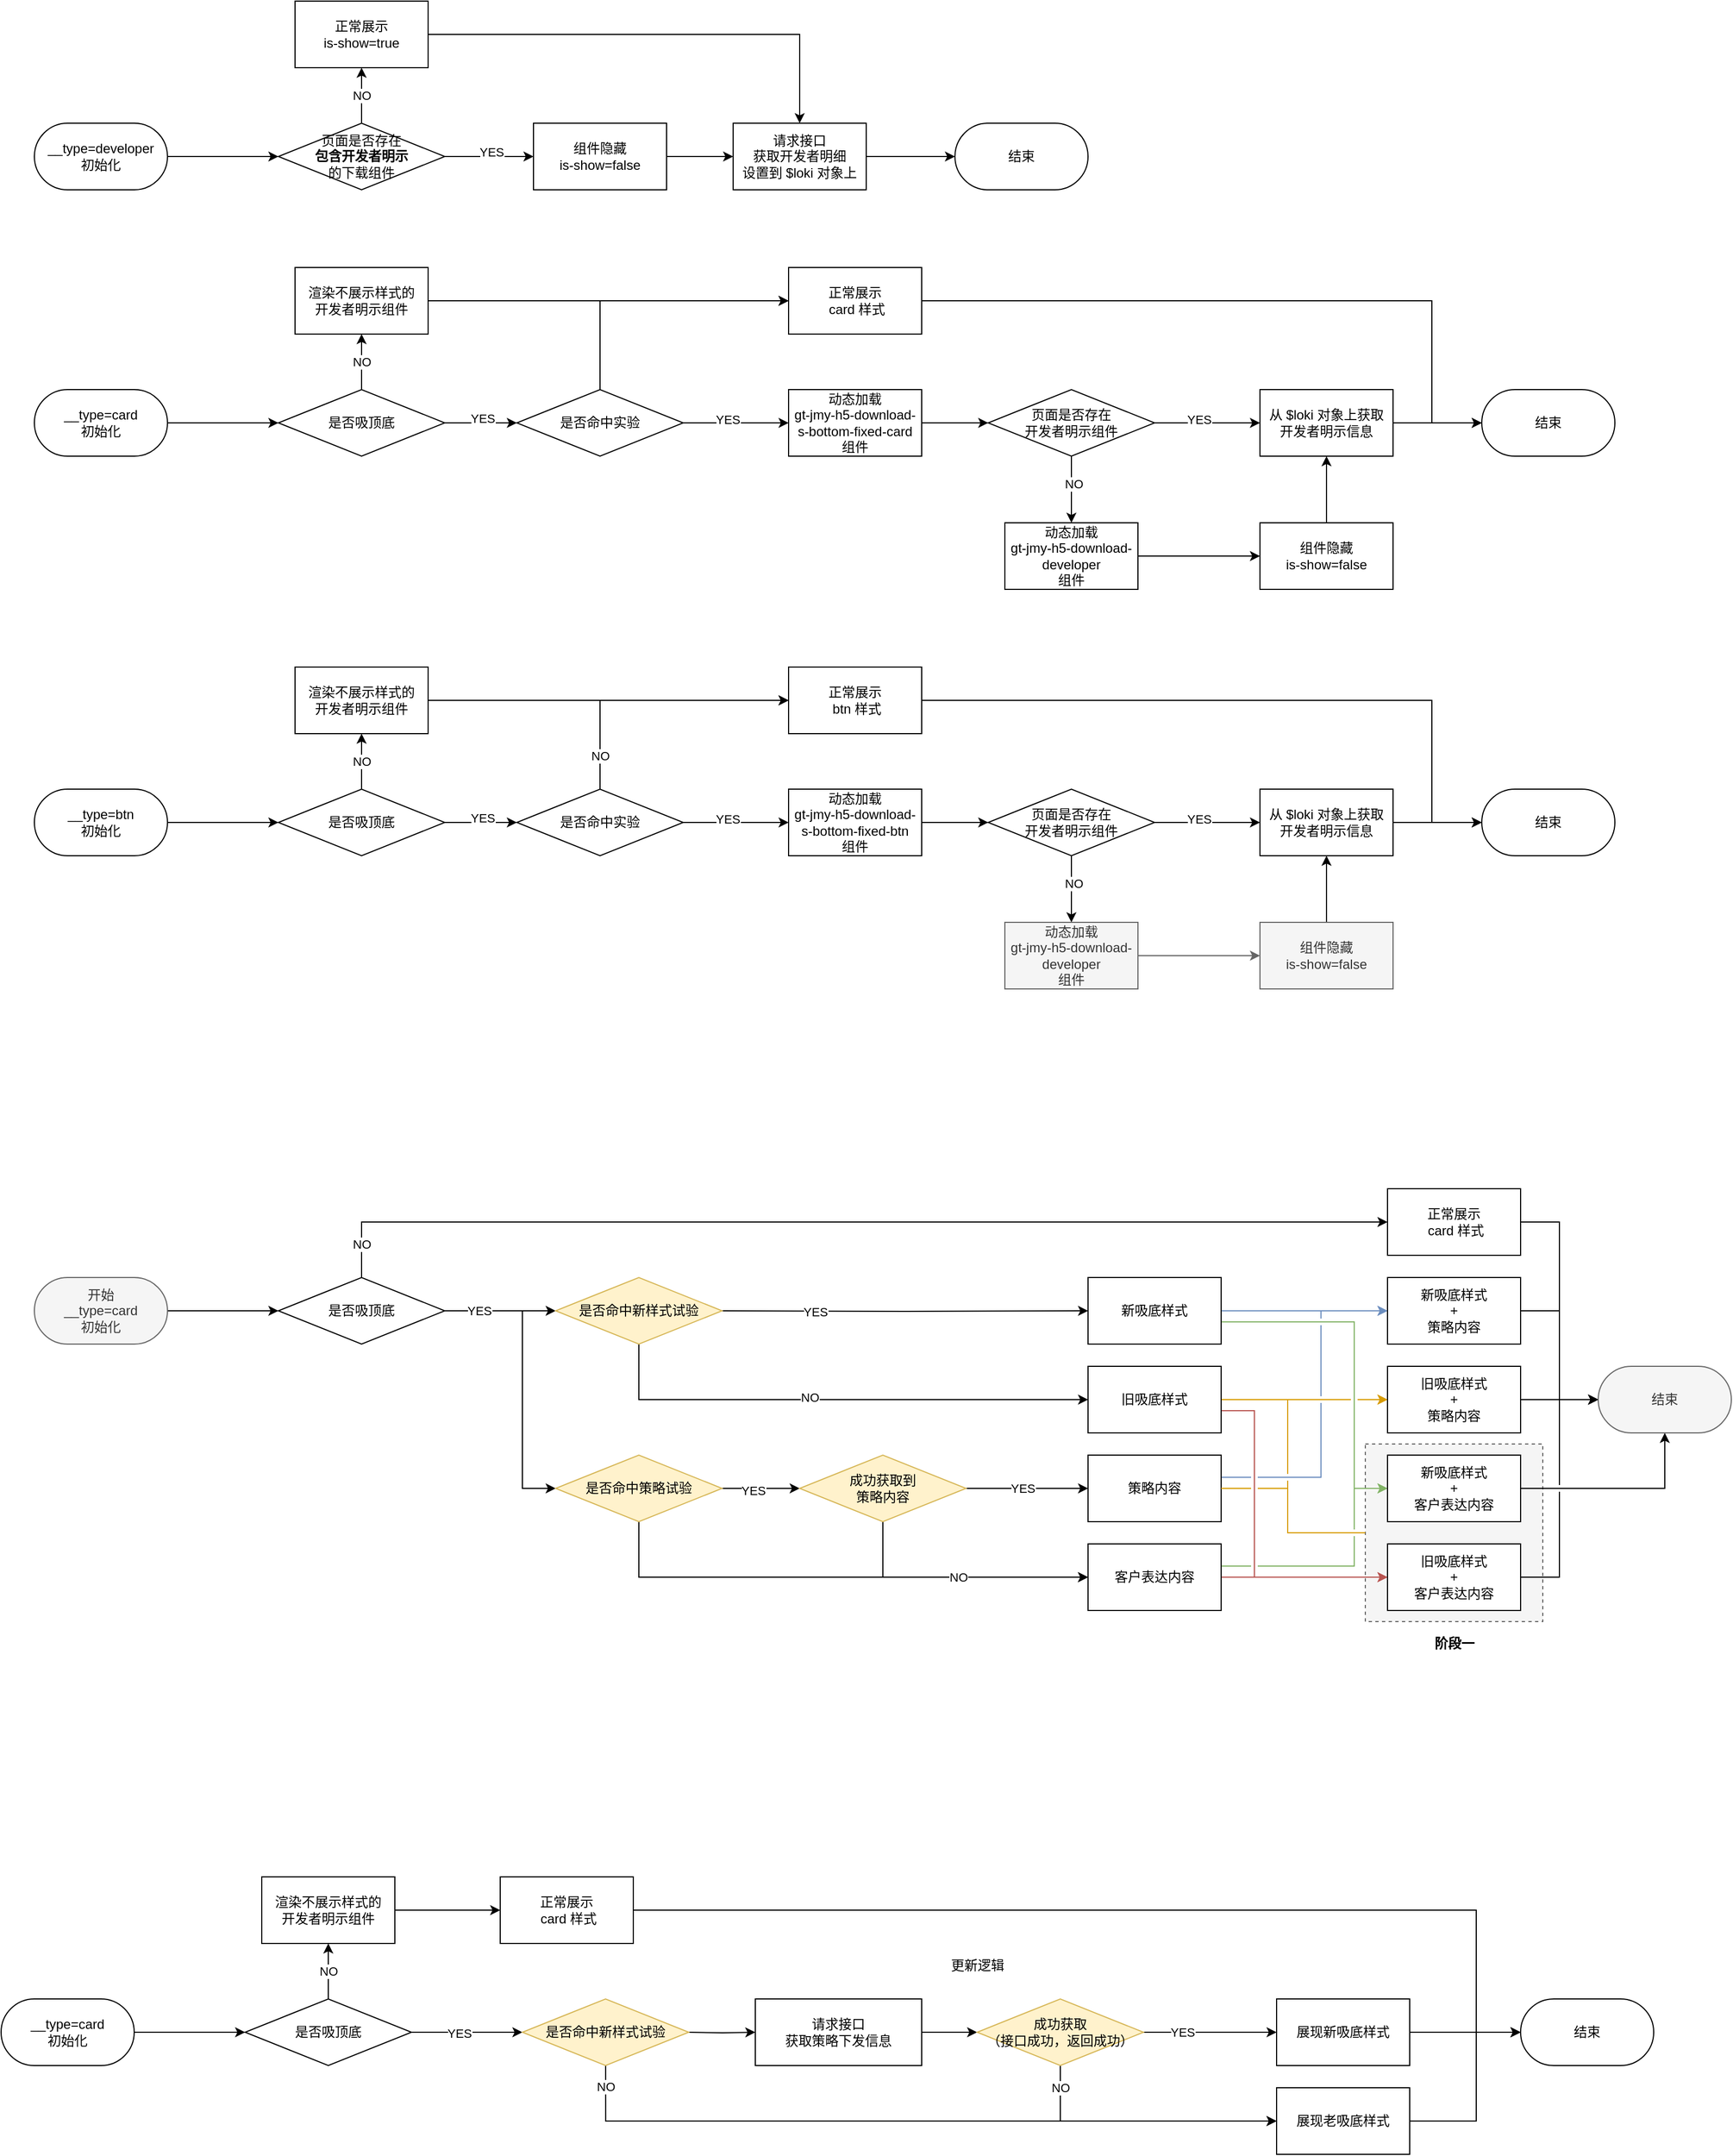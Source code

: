 <mxfile version="15.8.2" type="github">
  <diagram id="0uxpw8byp_DEsFdJM_-7" name="第 1 页">
    <mxGraphModel dx="4490" dy="3115" grid="1" gridSize="10" guides="1" tooltips="1" connect="1" arrows="1" fold="1" page="1" pageScale="1" pageWidth="2339" pageHeight="3300" math="0" shadow="0">
      <root>
        <mxCell id="0" />
        <mxCell id="1" parent="0" />
        <mxCell id="_7BlRT7p0UOfWrWNUZ_J-142" value="" style="rounded=0;whiteSpace=wrap;html=1;dashed=1;fontColor=#333333;strokeColor=#666666;fillColor=#f5f5f5;" vertex="1" parent="1">
          <mxGeometry x="1400" y="1500" width="160" height="160" as="geometry" />
        </mxCell>
        <mxCell id="JkWxlJZMfmTffYu8_tzW-5" value="" style="edgeStyle=orthogonalEdgeStyle;rounded=0;orthogonalLoop=1;jettySize=auto;html=1;" parent="1" source="JkWxlJZMfmTffYu8_tzW-1" target="JkWxlJZMfmTffYu8_tzW-4" edge="1">
          <mxGeometry relative="1" as="geometry" />
        </mxCell>
        <mxCell id="JkWxlJZMfmTffYu8_tzW-1" value="__type=card&lt;br&gt;初始化" style="rounded=1;whiteSpace=wrap;html=1;arcSize=50;" parent="1" vertex="1">
          <mxGeometry x="200" y="550" width="120" height="60" as="geometry" />
        </mxCell>
        <mxCell id="JkWxlJZMfmTffYu8_tzW-7" value="" style="edgeStyle=orthogonalEdgeStyle;rounded=0;orthogonalLoop=1;jettySize=auto;html=1;entryX=0;entryY=0.5;entryDx=0;entryDy=0;" parent="1" source="JkWxlJZMfmTffYu8_tzW-4" target="JkWxlJZMfmTffYu8_tzW-29" edge="1">
          <mxGeometry relative="1" as="geometry">
            <mxPoint x="750" y="580" as="targetPoint" />
          </mxGeometry>
        </mxCell>
        <mxCell id="JkWxlJZMfmTffYu8_tzW-8" value="YES" style="edgeLabel;html=1;align=center;verticalAlign=middle;resizable=0;points=[];" parent="JkWxlJZMfmTffYu8_tzW-7" vertex="1" connectable="0">
          <mxGeometry x="0.032" y="4" relative="1" as="geometry">
            <mxPoint as="offset" />
          </mxGeometry>
        </mxCell>
        <mxCell id="JkWxlJZMfmTffYu8_tzW-10" value="NO&lt;br&gt;" style="edgeStyle=orthogonalEdgeStyle;rounded=0;orthogonalLoop=1;jettySize=auto;html=1;" parent="1" source="JkWxlJZMfmTffYu8_tzW-4" target="JkWxlJZMfmTffYu8_tzW-9" edge="1">
          <mxGeometry relative="1" as="geometry">
            <Array as="points">
              <mxPoint x="495" y="490" />
            </Array>
          </mxGeometry>
        </mxCell>
        <mxCell id="JkWxlJZMfmTffYu8_tzW-4" value="是否吸顶底&lt;span&gt;&lt;br&gt;&lt;/span&gt;" style="rhombus;whiteSpace=wrap;html=1;rounded=1;arcSize=0;" parent="1" vertex="1">
          <mxGeometry x="420" y="550" width="150" height="60" as="geometry" />
        </mxCell>
        <mxCell id="JkWxlJZMfmTffYu8_tzW-34" style="edgeStyle=orthogonalEdgeStyle;rounded=0;orthogonalLoop=1;jettySize=auto;html=1;entryX=0;entryY=0.5;entryDx=0;entryDy=0;" parent="1" source="JkWxlJZMfmTffYu8_tzW-9" target="JkWxlJZMfmTffYu8_tzW-33" edge="1">
          <mxGeometry relative="1" as="geometry" />
        </mxCell>
        <mxCell id="JkWxlJZMfmTffYu8_tzW-9" value="渲染不展示样式的&lt;br&gt;开发者明示组件" style="whiteSpace=wrap;html=1;rounded=1;arcSize=0;" parent="1" vertex="1">
          <mxGeometry x="435" y="440" width="120" height="60" as="geometry" />
        </mxCell>
        <mxCell id="JkWxlJZMfmTffYu8_tzW-12" value="" style="edgeStyle=orthogonalEdgeStyle;rounded=0;orthogonalLoop=1;jettySize=auto;html=1;" parent="1" source="JkWxlJZMfmTffYu8_tzW-13" target="JkWxlJZMfmTffYu8_tzW-17" edge="1">
          <mxGeometry relative="1" as="geometry" />
        </mxCell>
        <mxCell id="JkWxlJZMfmTffYu8_tzW-13" value="__type=developer&lt;br&gt;初始化" style="rounded=1;whiteSpace=wrap;html=1;arcSize=50;" parent="1" vertex="1">
          <mxGeometry x="200" y="310" width="120" height="60" as="geometry" />
        </mxCell>
        <mxCell id="JkWxlJZMfmTffYu8_tzW-14" value="" style="edgeStyle=orthogonalEdgeStyle;rounded=0;orthogonalLoop=1;jettySize=auto;html=1;" parent="1" source="JkWxlJZMfmTffYu8_tzW-17" target="JkWxlJZMfmTffYu8_tzW-18" edge="1">
          <mxGeometry relative="1" as="geometry" />
        </mxCell>
        <mxCell id="JkWxlJZMfmTffYu8_tzW-15" value="YES" style="edgeLabel;html=1;align=center;verticalAlign=middle;resizable=0;points=[];" parent="JkWxlJZMfmTffYu8_tzW-14" vertex="1" connectable="0">
          <mxGeometry x="0.032" y="4" relative="1" as="geometry">
            <mxPoint as="offset" />
          </mxGeometry>
        </mxCell>
        <mxCell id="JkWxlJZMfmTffYu8_tzW-16" value="NO" style="edgeStyle=orthogonalEdgeStyle;rounded=0;orthogonalLoop=1;jettySize=auto;html=1;" parent="1" source="JkWxlJZMfmTffYu8_tzW-17" target="JkWxlJZMfmTffYu8_tzW-20" edge="1">
          <mxGeometry relative="1" as="geometry">
            <Array as="points">
              <mxPoint x="495" y="250" />
            </Array>
          </mxGeometry>
        </mxCell>
        <mxCell id="JkWxlJZMfmTffYu8_tzW-17" value="&lt;span&gt;页面是否存在&lt;br&gt;&lt;b&gt;包含开发者明示&lt;/b&gt;&lt;br&gt;的下载组件&lt;br&gt;&lt;/span&gt;" style="rhombus;whiteSpace=wrap;html=1;rounded=1;arcSize=0;" parent="1" vertex="1">
          <mxGeometry x="420" y="310" width="150" height="60" as="geometry" />
        </mxCell>
        <mxCell id="JkWxlJZMfmTffYu8_tzW-24" value="" style="edgeStyle=orthogonalEdgeStyle;rounded=0;orthogonalLoop=1;jettySize=auto;html=1;" parent="1" source="JkWxlJZMfmTffYu8_tzW-18" target="JkWxlJZMfmTffYu8_tzW-21" edge="1">
          <mxGeometry relative="1" as="geometry" />
        </mxCell>
        <mxCell id="JkWxlJZMfmTffYu8_tzW-18" value="组件隐藏&lt;br&gt;is-show=false" style="whiteSpace=wrap;html=1;rounded=1;arcSize=0;" parent="1" vertex="1">
          <mxGeometry x="650" y="310" width="120" height="60" as="geometry" />
        </mxCell>
        <mxCell id="JkWxlJZMfmTffYu8_tzW-22" value="" style="edgeStyle=orthogonalEdgeStyle;rounded=0;orthogonalLoop=1;jettySize=auto;html=1;" parent="1" source="JkWxlJZMfmTffYu8_tzW-20" target="JkWxlJZMfmTffYu8_tzW-21" edge="1">
          <mxGeometry relative="1" as="geometry" />
        </mxCell>
        <mxCell id="JkWxlJZMfmTffYu8_tzW-20" value="正常展示&lt;br&gt;is-show=true" style="whiteSpace=wrap;html=1;rounded=1;arcSize=0;" parent="1" vertex="1">
          <mxGeometry x="435" y="200" width="120" height="60" as="geometry" />
        </mxCell>
        <mxCell id="JkWxlJZMfmTffYu8_tzW-28" value="" style="edgeStyle=orthogonalEdgeStyle;rounded=0;orthogonalLoop=1;jettySize=auto;html=1;" parent="1" source="JkWxlJZMfmTffYu8_tzW-21" target="JkWxlJZMfmTffYu8_tzW-27" edge="1">
          <mxGeometry relative="1" as="geometry" />
        </mxCell>
        <mxCell id="JkWxlJZMfmTffYu8_tzW-21" value="请求接口&lt;br&gt;获取开发者明细&lt;br&gt;设置到 $loki 对象上" style="whiteSpace=wrap;html=1;rounded=1;arcSize=0;" parent="1" vertex="1">
          <mxGeometry x="830" y="310" width="120" height="60" as="geometry" />
        </mxCell>
        <mxCell id="JkWxlJZMfmTffYu8_tzW-27" value="结束" style="whiteSpace=wrap;html=1;rounded=1;arcSize=50;" parent="1" vertex="1">
          <mxGeometry x="1030" y="310" width="120" height="60" as="geometry" />
        </mxCell>
        <mxCell id="JkWxlJZMfmTffYu8_tzW-31" value="" style="edgeStyle=orthogonalEdgeStyle;rounded=0;orthogonalLoop=1;jettySize=auto;html=1;" parent="1" source="JkWxlJZMfmTffYu8_tzW-29" target="JkWxlJZMfmTffYu8_tzW-30" edge="1">
          <mxGeometry relative="1" as="geometry" />
        </mxCell>
        <mxCell id="JkWxlJZMfmTffYu8_tzW-32" value="YES" style="edgeLabel;html=1;align=center;verticalAlign=middle;resizable=0;points=[];" parent="JkWxlJZMfmTffYu8_tzW-31" vertex="1" connectable="0">
          <mxGeometry x="-0.168" y="3" relative="1" as="geometry">
            <mxPoint as="offset" />
          </mxGeometry>
        </mxCell>
        <mxCell id="JkWxlJZMfmTffYu8_tzW-35" style="edgeStyle=orthogonalEdgeStyle;rounded=0;orthogonalLoop=1;jettySize=auto;html=1;entryX=0;entryY=0.5;entryDx=0;entryDy=0;" parent="1" source="JkWxlJZMfmTffYu8_tzW-29" target="JkWxlJZMfmTffYu8_tzW-33" edge="1">
          <mxGeometry relative="1" as="geometry">
            <Array as="points">
              <mxPoint x="710" y="470" />
            </Array>
          </mxGeometry>
        </mxCell>
        <mxCell id="JkWxlJZMfmTffYu8_tzW-29" value="&lt;span&gt;是否命中实验&lt;br&gt;&lt;/span&gt;" style="rhombus;whiteSpace=wrap;html=1;rounded=1;arcSize=0;" parent="1" vertex="1">
          <mxGeometry x="635" y="550" width="150" height="60" as="geometry" />
        </mxCell>
        <mxCell id="JkWxlJZMfmTffYu8_tzW-37" value="" style="edgeStyle=orthogonalEdgeStyle;rounded=0;orthogonalLoop=1;jettySize=auto;html=1;" parent="1" source="JkWxlJZMfmTffYu8_tzW-30" target="JkWxlJZMfmTffYu8_tzW-36" edge="1">
          <mxGeometry relative="1" as="geometry" />
        </mxCell>
        <mxCell id="JkWxlJZMfmTffYu8_tzW-30" value="动态加载&lt;br&gt;gt-jmy-h5-download-s-bottom-fixed-card&lt;br&gt;组件" style="whiteSpace=wrap;html=1;rounded=1;arcSize=0;" parent="1" vertex="1">
          <mxGeometry x="880" y="550" width="120" height="60" as="geometry" />
        </mxCell>
        <mxCell id="JkWxlJZMfmTffYu8_tzW-41" style="edgeStyle=orthogonalEdgeStyle;rounded=0;orthogonalLoop=1;jettySize=auto;html=1;entryX=0;entryY=0.5;entryDx=0;entryDy=0;" parent="1" source="JkWxlJZMfmTffYu8_tzW-33" target="JkWxlJZMfmTffYu8_tzW-49" edge="1">
          <mxGeometry relative="1" as="geometry">
            <mxPoint x="1500" y="580" as="targetPoint" />
            <Array as="points">
              <mxPoint x="1460" y="470" />
              <mxPoint x="1460" y="580" />
            </Array>
          </mxGeometry>
        </mxCell>
        <mxCell id="JkWxlJZMfmTffYu8_tzW-33" value="正常展示&lt;br&gt;&amp;nbsp;card 样式" style="whiteSpace=wrap;html=1;rounded=1;arcSize=0;" parent="1" vertex="1">
          <mxGeometry x="880" y="440" width="120" height="60" as="geometry" />
        </mxCell>
        <mxCell id="JkWxlJZMfmTffYu8_tzW-39" value="" style="edgeStyle=orthogonalEdgeStyle;rounded=0;orthogonalLoop=1;jettySize=auto;html=1;" parent="1" source="JkWxlJZMfmTffYu8_tzW-36" target="JkWxlJZMfmTffYu8_tzW-38" edge="1">
          <mxGeometry relative="1" as="geometry" />
        </mxCell>
        <mxCell id="JkWxlJZMfmTffYu8_tzW-40" value="YES" style="edgeLabel;html=1;align=center;verticalAlign=middle;resizable=0;points=[];" parent="JkWxlJZMfmTffYu8_tzW-39" vertex="1" connectable="0">
          <mxGeometry x="-0.168" y="3" relative="1" as="geometry">
            <mxPoint as="offset" />
          </mxGeometry>
        </mxCell>
        <mxCell id="JkWxlJZMfmTffYu8_tzW-43" value="" style="edgeStyle=orthogonalEdgeStyle;rounded=0;orthogonalLoop=1;jettySize=auto;html=1;" parent="1" source="JkWxlJZMfmTffYu8_tzW-36" target="JkWxlJZMfmTffYu8_tzW-42" edge="1">
          <mxGeometry relative="1" as="geometry" />
        </mxCell>
        <mxCell id="JkWxlJZMfmTffYu8_tzW-44" value="NO" style="edgeLabel;html=1;align=center;verticalAlign=middle;resizable=0;points=[];" parent="JkWxlJZMfmTffYu8_tzW-43" vertex="1" connectable="0">
          <mxGeometry x="-0.191" y="2" relative="1" as="geometry">
            <mxPoint as="offset" />
          </mxGeometry>
        </mxCell>
        <mxCell id="JkWxlJZMfmTffYu8_tzW-36" value="&lt;span&gt;页面是否存在&lt;br&gt;开发者明示组件&lt;br&gt;&lt;/span&gt;" style="rhombus;whiteSpace=wrap;html=1;rounded=1;arcSize=0;" parent="1" vertex="1">
          <mxGeometry x="1060" y="550" width="150" height="60" as="geometry" />
        </mxCell>
        <mxCell id="JkWxlJZMfmTffYu8_tzW-50" value="" style="edgeStyle=orthogonalEdgeStyle;rounded=0;orthogonalLoop=1;jettySize=auto;html=1;" parent="1" source="JkWxlJZMfmTffYu8_tzW-38" target="JkWxlJZMfmTffYu8_tzW-49" edge="1">
          <mxGeometry relative="1" as="geometry" />
        </mxCell>
        <mxCell id="JkWxlJZMfmTffYu8_tzW-38" value="从 $loki 对象上获取&lt;br&gt;开发者明示信息" style="whiteSpace=wrap;html=1;rounded=1;arcSize=0;" parent="1" vertex="1">
          <mxGeometry x="1305" y="550" width="120" height="60" as="geometry" />
        </mxCell>
        <mxCell id="JkWxlJZMfmTffYu8_tzW-47" value="" style="edgeStyle=orthogonalEdgeStyle;rounded=0;orthogonalLoop=1;jettySize=auto;html=1;" parent="1" source="JkWxlJZMfmTffYu8_tzW-42" target="JkWxlJZMfmTffYu8_tzW-46" edge="1">
          <mxGeometry relative="1" as="geometry" />
        </mxCell>
        <mxCell id="JkWxlJZMfmTffYu8_tzW-42" value="动态加载&lt;br&gt;gt-jmy-h5-download-developer&lt;br&gt;组件" style="whiteSpace=wrap;html=1;rounded=1;arcSize=0;" parent="1" vertex="1">
          <mxGeometry x="1075" y="670" width="120" height="60" as="geometry" />
        </mxCell>
        <mxCell id="JkWxlJZMfmTffYu8_tzW-48" value="" style="edgeStyle=orthogonalEdgeStyle;rounded=0;orthogonalLoop=1;jettySize=auto;html=1;" parent="1" source="JkWxlJZMfmTffYu8_tzW-46" target="JkWxlJZMfmTffYu8_tzW-38" edge="1">
          <mxGeometry relative="1" as="geometry" />
        </mxCell>
        <mxCell id="JkWxlJZMfmTffYu8_tzW-46" value="组件隐藏&lt;br&gt;is-show=false" style="whiteSpace=wrap;html=1;rounded=1;arcSize=0;" parent="1" vertex="1">
          <mxGeometry x="1305" y="670" width="120" height="60" as="geometry" />
        </mxCell>
        <mxCell id="JkWxlJZMfmTffYu8_tzW-49" value="结束" style="whiteSpace=wrap;html=1;rounded=1;arcSize=50;" parent="1" vertex="1">
          <mxGeometry x="1505" y="550" width="120" height="60" as="geometry" />
        </mxCell>
        <mxCell id="cxqB5u42ENr0vDV67GJN-1" value="" style="edgeStyle=orthogonalEdgeStyle;rounded=0;orthogonalLoop=1;jettySize=auto;html=1;" parent="1" source="cxqB5u42ENr0vDV67GJN-2" target="cxqB5u42ENr0vDV67GJN-6" edge="1">
          <mxGeometry relative="1" as="geometry" />
        </mxCell>
        <mxCell id="cxqB5u42ENr0vDV67GJN-2" value="__type=btn&lt;br&gt;初始化" style="rounded=1;whiteSpace=wrap;html=1;arcSize=50;" parent="1" vertex="1">
          <mxGeometry x="200" y="910" width="120" height="60" as="geometry" />
        </mxCell>
        <mxCell id="cxqB5u42ENr0vDV67GJN-3" value="" style="edgeStyle=orthogonalEdgeStyle;rounded=0;orthogonalLoop=1;jettySize=auto;html=1;entryX=0;entryY=0.5;entryDx=0;entryDy=0;" parent="1" source="cxqB5u42ENr0vDV67GJN-6" target="cxqB5u42ENr0vDV67GJN-12" edge="1">
          <mxGeometry relative="1" as="geometry">
            <mxPoint x="750" y="940" as="targetPoint" />
          </mxGeometry>
        </mxCell>
        <mxCell id="cxqB5u42ENr0vDV67GJN-4" value="YES" style="edgeLabel;html=1;align=center;verticalAlign=middle;resizable=0;points=[];" parent="cxqB5u42ENr0vDV67GJN-3" vertex="1" connectable="0">
          <mxGeometry x="0.032" y="4" relative="1" as="geometry">
            <mxPoint as="offset" />
          </mxGeometry>
        </mxCell>
        <mxCell id="cxqB5u42ENr0vDV67GJN-5" value="NO&lt;br&gt;" style="edgeStyle=orthogonalEdgeStyle;rounded=0;orthogonalLoop=1;jettySize=auto;html=1;" parent="1" source="cxqB5u42ENr0vDV67GJN-6" target="cxqB5u42ENr0vDV67GJN-8" edge="1">
          <mxGeometry relative="1" as="geometry">
            <Array as="points">
              <mxPoint x="495" y="850" />
            </Array>
          </mxGeometry>
        </mxCell>
        <mxCell id="cxqB5u42ENr0vDV67GJN-6" value="是否吸顶底&lt;span&gt;&lt;br&gt;&lt;/span&gt;" style="rhombus;whiteSpace=wrap;html=1;rounded=1;arcSize=0;" parent="1" vertex="1">
          <mxGeometry x="420" y="910" width="150" height="60" as="geometry" />
        </mxCell>
        <mxCell id="cxqB5u42ENr0vDV67GJN-7" style="edgeStyle=orthogonalEdgeStyle;rounded=0;orthogonalLoop=1;jettySize=auto;html=1;entryX=0;entryY=0.5;entryDx=0;entryDy=0;" parent="1" source="cxqB5u42ENr0vDV67GJN-8" target="cxqB5u42ENr0vDV67GJN-16" edge="1">
          <mxGeometry relative="1" as="geometry" />
        </mxCell>
        <mxCell id="cxqB5u42ENr0vDV67GJN-8" value="渲染不展示样式的&lt;br&gt;开发者明示组件" style="whiteSpace=wrap;html=1;rounded=1;arcSize=0;" parent="1" vertex="1">
          <mxGeometry x="435" y="800" width="120" height="60" as="geometry" />
        </mxCell>
        <mxCell id="cxqB5u42ENr0vDV67GJN-9" value="" style="edgeStyle=orthogonalEdgeStyle;rounded=0;orthogonalLoop=1;jettySize=auto;html=1;" parent="1" source="cxqB5u42ENr0vDV67GJN-12" target="cxqB5u42ENr0vDV67GJN-14" edge="1">
          <mxGeometry relative="1" as="geometry" />
        </mxCell>
        <mxCell id="cxqB5u42ENr0vDV67GJN-10" value="YES" style="edgeLabel;html=1;align=center;verticalAlign=middle;resizable=0;points=[];" parent="cxqB5u42ENr0vDV67GJN-9" vertex="1" connectable="0">
          <mxGeometry x="-0.168" y="3" relative="1" as="geometry">
            <mxPoint as="offset" />
          </mxGeometry>
        </mxCell>
        <mxCell id="cxqB5u42ENr0vDV67GJN-11" style="edgeStyle=orthogonalEdgeStyle;rounded=0;orthogonalLoop=1;jettySize=auto;html=1;entryX=0;entryY=0.5;entryDx=0;entryDy=0;" parent="1" source="cxqB5u42ENr0vDV67GJN-12" target="cxqB5u42ENr0vDV67GJN-16" edge="1">
          <mxGeometry relative="1" as="geometry">
            <Array as="points">
              <mxPoint x="710" y="830" />
            </Array>
          </mxGeometry>
        </mxCell>
        <mxCell id="cxqB5u42ENr0vDV67GJN-29" value="NO" style="edgeLabel;html=1;align=center;verticalAlign=middle;resizable=0;points=[];" parent="cxqB5u42ENr0vDV67GJN-11" vertex="1" connectable="0">
          <mxGeometry x="-0.584" relative="1" as="geometry">
            <mxPoint y="22" as="offset" />
          </mxGeometry>
        </mxCell>
        <mxCell id="cxqB5u42ENr0vDV67GJN-12" value="&lt;span&gt;是否命中实验&lt;br&gt;&lt;/span&gt;" style="rhombus;whiteSpace=wrap;html=1;rounded=1;arcSize=0;" parent="1" vertex="1">
          <mxGeometry x="635" y="910" width="150" height="60" as="geometry" />
        </mxCell>
        <mxCell id="cxqB5u42ENr0vDV67GJN-13" value="" style="edgeStyle=orthogonalEdgeStyle;rounded=0;orthogonalLoop=1;jettySize=auto;html=1;" parent="1" source="cxqB5u42ENr0vDV67GJN-14" target="cxqB5u42ENr0vDV67GJN-21" edge="1">
          <mxGeometry relative="1" as="geometry" />
        </mxCell>
        <mxCell id="cxqB5u42ENr0vDV67GJN-14" value="动态加载&lt;br&gt;gt-jmy-h5-download-s-bottom-fixed-btn&lt;br&gt;组件" style="whiteSpace=wrap;html=1;rounded=1;arcSize=0;" parent="1" vertex="1">
          <mxGeometry x="880" y="910" width="120" height="60" as="geometry" />
        </mxCell>
        <mxCell id="cxqB5u42ENr0vDV67GJN-15" style="edgeStyle=orthogonalEdgeStyle;rounded=0;orthogonalLoop=1;jettySize=auto;html=1;entryX=0;entryY=0.5;entryDx=0;entryDy=0;" parent="1" source="cxqB5u42ENr0vDV67GJN-16" target="cxqB5u42ENr0vDV67GJN-28" edge="1">
          <mxGeometry relative="1" as="geometry">
            <mxPoint x="1500" y="940" as="targetPoint" />
            <Array as="points">
              <mxPoint x="1460" y="830" />
              <mxPoint x="1460" y="940" />
            </Array>
          </mxGeometry>
        </mxCell>
        <mxCell id="cxqB5u42ENr0vDV67GJN-16" value="正常展示&lt;br&gt;&amp;nbsp;btn 样式" style="whiteSpace=wrap;html=1;rounded=1;arcSize=0;" parent="1" vertex="1">
          <mxGeometry x="880" y="800" width="120" height="60" as="geometry" />
        </mxCell>
        <mxCell id="cxqB5u42ENr0vDV67GJN-17" value="" style="edgeStyle=orthogonalEdgeStyle;rounded=0;orthogonalLoop=1;jettySize=auto;html=1;" parent="1" source="cxqB5u42ENr0vDV67GJN-21" target="cxqB5u42ENr0vDV67GJN-23" edge="1">
          <mxGeometry relative="1" as="geometry" />
        </mxCell>
        <mxCell id="cxqB5u42ENr0vDV67GJN-18" value="YES" style="edgeLabel;html=1;align=center;verticalAlign=middle;resizable=0;points=[];" parent="cxqB5u42ENr0vDV67GJN-17" vertex="1" connectable="0">
          <mxGeometry x="-0.168" y="3" relative="1" as="geometry">
            <mxPoint as="offset" />
          </mxGeometry>
        </mxCell>
        <mxCell id="cxqB5u42ENr0vDV67GJN-19" value="" style="edgeStyle=orthogonalEdgeStyle;rounded=0;orthogonalLoop=1;jettySize=auto;html=1;" parent="1" source="cxqB5u42ENr0vDV67GJN-21" target="cxqB5u42ENr0vDV67GJN-25" edge="1">
          <mxGeometry relative="1" as="geometry" />
        </mxCell>
        <mxCell id="cxqB5u42ENr0vDV67GJN-20" value="NO" style="edgeLabel;html=1;align=center;verticalAlign=middle;resizable=0;points=[];" parent="cxqB5u42ENr0vDV67GJN-19" vertex="1" connectable="0">
          <mxGeometry x="-0.191" y="2" relative="1" as="geometry">
            <mxPoint as="offset" />
          </mxGeometry>
        </mxCell>
        <mxCell id="cxqB5u42ENr0vDV67GJN-21" value="&lt;span&gt;页面是否存在&lt;br&gt;开发者明示组件&lt;br&gt;&lt;/span&gt;" style="rhombus;whiteSpace=wrap;html=1;rounded=1;arcSize=0;" parent="1" vertex="1">
          <mxGeometry x="1060" y="910" width="150" height="60" as="geometry" />
        </mxCell>
        <mxCell id="cxqB5u42ENr0vDV67GJN-22" value="" style="edgeStyle=orthogonalEdgeStyle;rounded=0;orthogonalLoop=1;jettySize=auto;html=1;" parent="1" source="cxqB5u42ENr0vDV67GJN-23" target="cxqB5u42ENr0vDV67GJN-28" edge="1">
          <mxGeometry relative="1" as="geometry" />
        </mxCell>
        <mxCell id="cxqB5u42ENr0vDV67GJN-23" value="从 $loki 对象上获取&lt;br&gt;开发者明示信息" style="whiteSpace=wrap;html=1;rounded=1;arcSize=0;" parent="1" vertex="1">
          <mxGeometry x="1305" y="910" width="120" height="60" as="geometry" />
        </mxCell>
        <mxCell id="cxqB5u42ENr0vDV67GJN-24" value="" style="edgeStyle=orthogonalEdgeStyle;rounded=0;orthogonalLoop=1;jettySize=auto;html=1;fillColor=#f5f5f5;strokeColor=#666666;" parent="1" source="cxqB5u42ENr0vDV67GJN-25" target="cxqB5u42ENr0vDV67GJN-27" edge="1">
          <mxGeometry relative="1" as="geometry" />
        </mxCell>
        <mxCell id="cxqB5u42ENr0vDV67GJN-25" value="动态加载&lt;br&gt;gt-jmy-h5-download-developer&lt;br&gt;组件" style="whiteSpace=wrap;html=1;rounded=1;arcSize=0;fillColor=#f5f5f5;fontColor=#333333;strokeColor=#666666;" parent="1" vertex="1">
          <mxGeometry x="1075" y="1030" width="120" height="60" as="geometry" />
        </mxCell>
        <mxCell id="cxqB5u42ENr0vDV67GJN-26" value="" style="edgeStyle=orthogonalEdgeStyle;rounded=0;orthogonalLoop=1;jettySize=auto;html=1;" parent="1" source="cxqB5u42ENr0vDV67GJN-27" target="cxqB5u42ENr0vDV67GJN-23" edge="1">
          <mxGeometry relative="1" as="geometry" />
        </mxCell>
        <mxCell id="cxqB5u42ENr0vDV67GJN-27" value="组件隐藏&lt;br&gt;is-show=false" style="whiteSpace=wrap;html=1;rounded=1;arcSize=0;fillColor=#f5f5f5;fontColor=#333333;strokeColor=#666666;" parent="1" vertex="1">
          <mxGeometry x="1305" y="1030" width="120" height="60" as="geometry" />
        </mxCell>
        <mxCell id="cxqB5u42ENr0vDV67GJN-28" value="结束" style="whiteSpace=wrap;html=1;rounded=1;arcSize=50;" parent="1" vertex="1">
          <mxGeometry x="1505" y="910" width="120" height="60" as="geometry" />
        </mxCell>
        <mxCell id="_7BlRT7p0UOfWrWNUZ_J-1" value="" style="edgeStyle=orthogonalEdgeStyle;rounded=0;orthogonalLoop=1;jettySize=auto;html=1;" edge="1" parent="1" source="_7BlRT7p0UOfWrWNUZ_J-2" target="_7BlRT7p0UOfWrWNUZ_J-6">
          <mxGeometry relative="1" as="geometry" />
        </mxCell>
        <mxCell id="_7BlRT7p0UOfWrWNUZ_J-2" value="开始&lt;br&gt;__type=card&lt;br&gt;初始化" style="rounded=1;whiteSpace=wrap;html=1;arcSize=50;fillColor=#f5f5f5;fontColor=#333333;strokeColor=#666666;" vertex="1" parent="1">
          <mxGeometry x="200" y="1350" width="120" height="60" as="geometry" />
        </mxCell>
        <mxCell id="_7BlRT7p0UOfWrWNUZ_J-61" style="edgeStyle=orthogonalEdgeStyle;rounded=0;orthogonalLoop=1;jettySize=auto;html=1;entryX=0;entryY=0.5;entryDx=0;entryDy=0;fontColor=#000000;" edge="1" parent="1" source="_7BlRT7p0UOfWrWNUZ_J-6">
          <mxGeometry relative="1" as="geometry">
            <mxPoint x="670" y="1380" as="targetPoint" />
          </mxGeometry>
        </mxCell>
        <mxCell id="_7BlRT7p0UOfWrWNUZ_J-94" style="edgeStyle=orthogonalEdgeStyle;rounded=0;orthogonalLoop=1;jettySize=auto;html=1;entryX=0;entryY=0.5;entryDx=0;entryDy=0;fontColor=#000000;" edge="1" parent="1" source="_7BlRT7p0UOfWrWNUZ_J-6" target="_7BlRT7p0UOfWrWNUZ_J-66">
          <mxGeometry relative="1" as="geometry">
            <Array as="points">
              <mxPoint x="640" y="1380" />
              <mxPoint x="640" y="1540" />
            </Array>
          </mxGeometry>
        </mxCell>
        <mxCell id="_7BlRT7p0UOfWrWNUZ_J-99" value="YES" style="edgeLabel;html=1;align=center;verticalAlign=middle;resizable=0;points=[];fontColor=#000000;" vertex="1" connectable="0" parent="_7BlRT7p0UOfWrWNUZ_J-94">
          <mxGeometry x="-0.55" y="2" relative="1" as="geometry">
            <mxPoint x="-28" y="2" as="offset" />
          </mxGeometry>
        </mxCell>
        <mxCell id="_7BlRT7p0UOfWrWNUZ_J-139" style="edgeStyle=orthogonalEdgeStyle;rounded=0;jumpStyle=gap;orthogonalLoop=1;jettySize=auto;html=1;entryX=0;entryY=0.5;entryDx=0;entryDy=0;fontColor=#000000;" edge="1" parent="1" source="_7BlRT7p0UOfWrWNUZ_J-6" target="_7BlRT7p0UOfWrWNUZ_J-16">
          <mxGeometry relative="1" as="geometry">
            <Array as="points">
              <mxPoint x="495" y="1300" />
            </Array>
          </mxGeometry>
        </mxCell>
        <mxCell id="_7BlRT7p0UOfWrWNUZ_J-140" value="NO" style="edgeLabel;html=1;align=center;verticalAlign=middle;resizable=0;points=[];fontColor=#000000;" vertex="1" connectable="0" parent="_7BlRT7p0UOfWrWNUZ_J-139">
          <mxGeometry x="-0.936" y="4" relative="1" as="geometry">
            <mxPoint x="4" y="1" as="offset" />
          </mxGeometry>
        </mxCell>
        <mxCell id="_7BlRT7p0UOfWrWNUZ_J-6" value="是否吸顶底&lt;span&gt;&lt;br&gt;&lt;/span&gt;" style="rhombus;whiteSpace=wrap;html=1;rounded=1;arcSize=0;" vertex="1" parent="1">
          <mxGeometry x="420" y="1350" width="150" height="60" as="geometry" />
        </mxCell>
        <mxCell id="_7BlRT7p0UOfWrWNUZ_J-9" value="" style="edgeStyle=orthogonalEdgeStyle;rounded=0;orthogonalLoop=1;jettySize=auto;html=1;entryX=0;entryY=0.5;entryDx=0;entryDy=0;" edge="1" parent="1" target="_7BlRT7p0UOfWrWNUZ_J-100">
          <mxGeometry relative="1" as="geometry">
            <mxPoint x="820" y="1380" as="sourcePoint" />
            <mxPoint x="880" y="1380" as="targetPoint" />
          </mxGeometry>
        </mxCell>
        <mxCell id="_7BlRT7p0UOfWrWNUZ_J-95" value="YES" style="edgeLabel;html=1;align=center;verticalAlign=middle;resizable=0;points=[];fontColor=#000000;" vertex="1" connectable="0" parent="_7BlRT7p0UOfWrWNUZ_J-9">
          <mxGeometry x="-0.047" y="-1" relative="1" as="geometry">
            <mxPoint x="-74" y="-1" as="offset" />
          </mxGeometry>
        </mxCell>
        <mxCell id="_7BlRT7p0UOfWrWNUZ_J-138" style="edgeStyle=orthogonalEdgeStyle;rounded=0;jumpStyle=gap;orthogonalLoop=1;jettySize=auto;html=1;entryX=0;entryY=0.5;entryDx=0;entryDy=0;fontColor=#000000;" edge="1" parent="1" source="_7BlRT7p0UOfWrWNUZ_J-16" target="_7BlRT7p0UOfWrWNUZ_J-133">
          <mxGeometry relative="1" as="geometry" />
        </mxCell>
        <mxCell id="_7BlRT7p0UOfWrWNUZ_J-16" value="正常展示&lt;br&gt;&amp;nbsp;card 样式" style="whiteSpace=wrap;html=1;rounded=1;arcSize=0;" vertex="1" parent="1">
          <mxGeometry x="1420" y="1270" width="120" height="60" as="geometry" />
        </mxCell>
        <mxCell id="_7BlRT7p0UOfWrWNUZ_J-113" style="edgeStyle=orthogonalEdgeStyle;rounded=0;orthogonalLoop=1;jettySize=auto;html=1;entryX=0;entryY=0.5;entryDx=0;entryDy=0;fontColor=#000000;" edge="1" parent="1" source="_7BlRT7p0UOfWrWNUZ_J-65" target="_7BlRT7p0UOfWrWNUZ_J-112">
          <mxGeometry relative="1" as="geometry">
            <Array as="points">
              <mxPoint x="745" y="1460" />
            </Array>
          </mxGeometry>
        </mxCell>
        <mxCell id="_7BlRT7p0UOfWrWNUZ_J-141" value="NO" style="edgeLabel;html=1;align=center;verticalAlign=middle;resizable=0;points=[];fontColor=#000000;" vertex="1" connectable="0" parent="_7BlRT7p0UOfWrWNUZ_J-113">
          <mxGeometry x="-0.106" y="2" relative="1" as="geometry">
            <mxPoint as="offset" />
          </mxGeometry>
        </mxCell>
        <mxCell id="_7BlRT7p0UOfWrWNUZ_J-65" value="&lt;span&gt;是否命中新样式试验&lt;br&gt;&lt;/span&gt;" style="rhombus;whiteSpace=wrap;html=1;rounded=1;arcSize=0;fillColor=#fff2cc;strokeColor=#d6b656;" vertex="1" parent="1">
          <mxGeometry x="670" y="1350" width="150" height="60" as="geometry" />
        </mxCell>
        <mxCell id="_7BlRT7p0UOfWrWNUZ_J-96" style="edgeStyle=orthogonalEdgeStyle;rounded=0;orthogonalLoop=1;jettySize=auto;html=1;fontColor=#000000;entryX=0;entryY=0.5;entryDx=0;entryDy=0;" edge="1" parent="1" source="_7BlRT7p0UOfWrWNUZ_J-66" target="_7BlRT7p0UOfWrWNUZ_J-103">
          <mxGeometry relative="1" as="geometry">
            <mxPoint x="900" y="1521" as="targetPoint" />
          </mxGeometry>
        </mxCell>
        <mxCell id="_7BlRT7p0UOfWrWNUZ_J-97" value="YES" style="edgeLabel;html=1;align=center;verticalAlign=middle;resizable=0;points=[];fontColor=#000000;" vertex="1" connectable="0" parent="_7BlRT7p0UOfWrWNUZ_J-96">
          <mxGeometry x="-0.208" y="-2" relative="1" as="geometry">
            <mxPoint as="offset" />
          </mxGeometry>
        </mxCell>
        <mxCell id="_7BlRT7p0UOfWrWNUZ_J-119" style="edgeStyle=orthogonalEdgeStyle;rounded=0;orthogonalLoop=1;jettySize=auto;html=1;entryX=0;entryY=0.5;entryDx=0;entryDy=0;fontColor=#000000;" edge="1" parent="1" source="_7BlRT7p0UOfWrWNUZ_J-66" target="_7BlRT7p0UOfWrWNUZ_J-117">
          <mxGeometry relative="1" as="geometry">
            <Array as="points">
              <mxPoint x="745" y="1620" />
            </Array>
          </mxGeometry>
        </mxCell>
        <mxCell id="_7BlRT7p0UOfWrWNUZ_J-66" value="&lt;span&gt;是否命中策略试验&lt;br&gt;&lt;/span&gt;" style="rhombus;whiteSpace=wrap;html=1;rounded=1;arcSize=0;fillColor=#fff2cc;strokeColor=#d6b656;" vertex="1" parent="1">
          <mxGeometry x="670" y="1510" width="150" height="60" as="geometry" />
        </mxCell>
        <mxCell id="_7BlRT7p0UOfWrWNUZ_J-67" value="" style="edgeStyle=orthogonalEdgeStyle;rounded=0;orthogonalLoop=1;jettySize=auto;html=1;" edge="1" parent="1" source="_7BlRT7p0UOfWrWNUZ_J-68" target="_7BlRT7p0UOfWrWNUZ_J-72">
          <mxGeometry relative="1" as="geometry" />
        </mxCell>
        <mxCell id="_7BlRT7p0UOfWrWNUZ_J-68" value="__type=card&lt;br&gt;初始化" style="rounded=1;whiteSpace=wrap;html=1;arcSize=50;" vertex="1" parent="1">
          <mxGeometry x="170" y="2000" width="120" height="60" as="geometry" />
        </mxCell>
        <mxCell id="_7BlRT7p0UOfWrWNUZ_J-69" value="NO&lt;br&gt;" style="edgeStyle=orthogonalEdgeStyle;rounded=0;orthogonalLoop=1;jettySize=auto;html=1;" edge="1" parent="1" source="_7BlRT7p0UOfWrWNUZ_J-72" target="_7BlRT7p0UOfWrWNUZ_J-74">
          <mxGeometry relative="1" as="geometry">
            <Array as="points">
              <mxPoint x="465" y="1940" />
            </Array>
          </mxGeometry>
        </mxCell>
        <mxCell id="_7BlRT7p0UOfWrWNUZ_J-70" style="edgeStyle=orthogonalEdgeStyle;rounded=0;orthogonalLoop=1;jettySize=auto;html=1;entryX=0;entryY=0.5;entryDx=0;entryDy=0;fontColor=#000000;" edge="1" parent="1" source="_7BlRT7p0UOfWrWNUZ_J-72">
          <mxGeometry relative="1" as="geometry">
            <mxPoint x="640" y="2030" as="targetPoint" />
          </mxGeometry>
        </mxCell>
        <mxCell id="_7BlRT7p0UOfWrWNUZ_J-71" value="YES" style="edgeLabel;html=1;align=center;verticalAlign=middle;resizable=0;points=[];fontColor=#000000;" vertex="1" connectable="0" parent="_7BlRT7p0UOfWrWNUZ_J-70">
          <mxGeometry x="-0.157" y="-1" relative="1" as="geometry">
            <mxPoint as="offset" />
          </mxGeometry>
        </mxCell>
        <mxCell id="_7BlRT7p0UOfWrWNUZ_J-72" value="是否吸顶底&lt;span&gt;&lt;br&gt;&lt;/span&gt;" style="rhombus;whiteSpace=wrap;html=1;rounded=1;arcSize=0;" vertex="1" parent="1">
          <mxGeometry x="390" y="2000" width="150" height="60" as="geometry" />
        </mxCell>
        <mxCell id="_7BlRT7p0UOfWrWNUZ_J-73" style="edgeStyle=orthogonalEdgeStyle;rounded=0;orthogonalLoop=1;jettySize=auto;html=1;entryX=0;entryY=0.5;entryDx=0;entryDy=0;" edge="1" parent="1" source="_7BlRT7p0UOfWrWNUZ_J-74" target="_7BlRT7p0UOfWrWNUZ_J-81">
          <mxGeometry relative="1" as="geometry" />
        </mxCell>
        <mxCell id="_7BlRT7p0UOfWrWNUZ_J-74" value="渲染不展示样式的&lt;br&gt;开发者明示组件" style="whiteSpace=wrap;html=1;rounded=1;arcSize=0;" vertex="1" parent="1">
          <mxGeometry x="405" y="1890" width="120" height="60" as="geometry" />
        </mxCell>
        <mxCell id="_7BlRT7p0UOfWrWNUZ_J-75" value="" style="edgeStyle=orthogonalEdgeStyle;rounded=0;orthogonalLoop=1;jettySize=auto;html=1;" edge="1" parent="1" target="_7BlRT7p0UOfWrWNUZ_J-79">
          <mxGeometry relative="1" as="geometry">
            <mxPoint x="790" y="2030" as="sourcePoint" />
          </mxGeometry>
        </mxCell>
        <mxCell id="_7BlRT7p0UOfWrWNUZ_J-76" style="edgeStyle=orthogonalEdgeStyle;rounded=0;orthogonalLoop=1;jettySize=auto;html=1;entryX=0;entryY=0.5;entryDx=0;entryDy=0;fontColor=#000000;" edge="1" parent="1" target="_7BlRT7p0UOfWrWNUZ_J-90">
          <mxGeometry relative="1" as="geometry">
            <mxPoint x="715.059" y="2059.976" as="sourcePoint" />
            <Array as="points">
              <mxPoint x="715" y="2110" />
            </Array>
          </mxGeometry>
        </mxCell>
        <mxCell id="_7BlRT7p0UOfWrWNUZ_J-77" value="NO" style="edgeLabel;html=1;align=center;verticalAlign=middle;resizable=0;points=[];fontColor=#000000;" vertex="1" connectable="0" parent="_7BlRT7p0UOfWrWNUZ_J-76">
          <mxGeometry x="-0.944" relative="1" as="geometry">
            <mxPoint as="offset" />
          </mxGeometry>
        </mxCell>
        <mxCell id="_7BlRT7p0UOfWrWNUZ_J-78" value="" style="edgeStyle=orthogonalEdgeStyle;rounded=0;orthogonalLoop=1;jettySize=auto;html=1;" edge="1" parent="1" source="_7BlRT7p0UOfWrWNUZ_J-79" target="_7BlRT7p0UOfWrWNUZ_J-86">
          <mxGeometry relative="1" as="geometry" />
        </mxCell>
        <mxCell id="_7BlRT7p0UOfWrWNUZ_J-79" value="请求接口&lt;br&gt;获取策略下发信息" style="whiteSpace=wrap;html=1;rounded=1;arcSize=0;" vertex="1" parent="1">
          <mxGeometry x="850" y="2000" width="150" height="60" as="geometry" />
        </mxCell>
        <mxCell id="_7BlRT7p0UOfWrWNUZ_J-80" style="edgeStyle=orthogonalEdgeStyle;rounded=0;orthogonalLoop=1;jettySize=auto;html=1;entryX=0;entryY=0.5;entryDx=0;entryDy=0;fontColor=#000000;" edge="1" parent="1" source="_7BlRT7p0UOfWrWNUZ_J-81" target="_7BlRT7p0UOfWrWNUZ_J-91">
          <mxGeometry relative="1" as="geometry">
            <Array as="points">
              <mxPoint x="1500" y="1920" />
              <mxPoint x="1500" y="2030" />
            </Array>
          </mxGeometry>
        </mxCell>
        <mxCell id="_7BlRT7p0UOfWrWNUZ_J-81" value="正常展示&lt;br&gt;&amp;nbsp;card 样式" style="whiteSpace=wrap;html=1;rounded=1;arcSize=0;" vertex="1" parent="1">
          <mxGeometry x="620" y="1890" width="120" height="60" as="geometry" />
        </mxCell>
        <mxCell id="_7BlRT7p0UOfWrWNUZ_J-82" style="edgeStyle=orthogonalEdgeStyle;rounded=0;orthogonalLoop=1;jettySize=auto;html=1;entryX=0;entryY=0.5;entryDx=0;entryDy=0;" edge="1" parent="1" source="_7BlRT7p0UOfWrWNUZ_J-86" target="_7BlRT7p0UOfWrWNUZ_J-88">
          <mxGeometry relative="1" as="geometry">
            <mxPoint x="1285" y="2030.0" as="targetPoint" />
          </mxGeometry>
        </mxCell>
        <mxCell id="_7BlRT7p0UOfWrWNUZ_J-83" value="YES" style="edgeLabel;html=1;align=center;verticalAlign=middle;resizable=0;points=[];" vertex="1" connectable="0" parent="_7BlRT7p0UOfWrWNUZ_J-82">
          <mxGeometry x="-0.169" relative="1" as="geometry">
            <mxPoint x="-15" as="offset" />
          </mxGeometry>
        </mxCell>
        <mxCell id="_7BlRT7p0UOfWrWNUZ_J-84" style="edgeStyle=orthogonalEdgeStyle;rounded=0;orthogonalLoop=1;jettySize=auto;html=1;entryX=0;entryY=0.5;entryDx=0;entryDy=0;fontColor=#4D4D4D;" edge="1" parent="1" source="_7BlRT7p0UOfWrWNUZ_J-86" target="_7BlRT7p0UOfWrWNUZ_J-90">
          <mxGeometry relative="1" as="geometry">
            <Array as="points">
              <mxPoint x="1125" y="2110" />
            </Array>
          </mxGeometry>
        </mxCell>
        <mxCell id="_7BlRT7p0UOfWrWNUZ_J-85" value="NO" style="edgeLabel;html=1;align=center;verticalAlign=middle;resizable=0;points=[];fontColor=#000000;" vertex="1" connectable="0" parent="_7BlRT7p0UOfWrWNUZ_J-84">
          <mxGeometry x="-0.872" y="-7" relative="1" as="geometry">
            <mxPoint x="7" y="4" as="offset" />
          </mxGeometry>
        </mxCell>
        <mxCell id="_7BlRT7p0UOfWrWNUZ_J-86" value="成功获取&lt;br&gt;（接口成功，返回成功）" style="rhombus;whiteSpace=wrap;html=1;rounded=1;arcSize=0;fillColor=#fff2cc;strokeColor=#d6b656;" vertex="1" parent="1">
          <mxGeometry x="1050" y="2000" width="150" height="60" as="geometry" />
        </mxCell>
        <mxCell id="_7BlRT7p0UOfWrWNUZ_J-87" value="" style="edgeStyle=orthogonalEdgeStyle;rounded=0;orthogonalLoop=1;jettySize=auto;html=1;fontColor=#000000;" edge="1" parent="1" source="_7BlRT7p0UOfWrWNUZ_J-88" target="_7BlRT7p0UOfWrWNUZ_J-91">
          <mxGeometry relative="1" as="geometry" />
        </mxCell>
        <mxCell id="_7BlRT7p0UOfWrWNUZ_J-88" value="展现新吸底样式" style="whiteSpace=wrap;html=1;rounded=1;arcSize=0;" vertex="1" parent="1">
          <mxGeometry x="1320" y="2000" width="120" height="60" as="geometry" />
        </mxCell>
        <mxCell id="_7BlRT7p0UOfWrWNUZ_J-89" style="edgeStyle=orthogonalEdgeStyle;rounded=0;orthogonalLoop=1;jettySize=auto;html=1;entryX=0;entryY=0.5;entryDx=0;entryDy=0;fontColor=#000000;" edge="1" parent="1" source="_7BlRT7p0UOfWrWNUZ_J-90" target="_7BlRT7p0UOfWrWNUZ_J-91">
          <mxGeometry relative="1" as="geometry">
            <Array as="points">
              <mxPoint x="1500" y="2110" />
              <mxPoint x="1500" y="2030" />
            </Array>
          </mxGeometry>
        </mxCell>
        <mxCell id="_7BlRT7p0UOfWrWNUZ_J-90" value="展现老吸底样式" style="whiteSpace=wrap;html=1;rounded=1;arcSize=0;" vertex="1" parent="1">
          <mxGeometry x="1320" y="2080" width="120" height="60" as="geometry" />
        </mxCell>
        <mxCell id="_7BlRT7p0UOfWrWNUZ_J-91" value="结束" style="whiteSpace=wrap;html=1;rounded=1;arcSize=50;" vertex="1" parent="1">
          <mxGeometry x="1540" y="2000" width="120" height="60" as="geometry" />
        </mxCell>
        <mxCell id="_7BlRT7p0UOfWrWNUZ_J-92" value="更新逻辑&lt;br&gt;" style="text;html=1;align=center;verticalAlign=middle;resizable=0;points=[];autosize=1;strokeColor=none;fillColor=none;fontColor=#000000;" vertex="1" parent="1">
          <mxGeometry x="1020" y="1960" width="60" height="20" as="geometry" />
        </mxCell>
        <mxCell id="_7BlRT7p0UOfWrWNUZ_J-93" value="&lt;span&gt;是否命中新样式试验&lt;br&gt;&lt;/span&gt;" style="rhombus;whiteSpace=wrap;html=1;rounded=1;arcSize=0;fillColor=#fff2cc;strokeColor=#d6b656;" vertex="1" parent="1">
          <mxGeometry x="640" y="2000" width="150" height="60" as="geometry" />
        </mxCell>
        <mxCell id="_7BlRT7p0UOfWrWNUZ_J-124" style="edgeStyle=orthogonalEdgeStyle;rounded=0;orthogonalLoop=1;jettySize=auto;html=1;fontColor=#000000;fillColor=#dae8fc;strokeColor=#6c8ebf;entryX=0;entryY=0.5;entryDx=0;entryDy=0;jumpStyle=gap;" edge="1" parent="1" source="_7BlRT7p0UOfWrWNUZ_J-100" target="_7BlRT7p0UOfWrWNUZ_J-120">
          <mxGeometry relative="1" as="geometry">
            <mxPoint x="1399" y="1380" as="targetPoint" />
            <Array as="points" />
          </mxGeometry>
        </mxCell>
        <mxCell id="_7BlRT7p0UOfWrWNUZ_J-126" style="edgeStyle=orthogonalEdgeStyle;rounded=0;orthogonalLoop=1;jettySize=auto;html=1;entryX=0;entryY=0.5;entryDx=0;entryDy=0;fontColor=#000000;fillColor=#d5e8d4;strokeColor=#82b366;jumpStyle=gap;" edge="1" parent="1" source="_7BlRT7p0UOfWrWNUZ_J-100" target="_7BlRT7p0UOfWrWNUZ_J-121">
          <mxGeometry relative="1" as="geometry">
            <Array as="points">
              <mxPoint x="1390" y="1390" />
              <mxPoint x="1390" y="1540" />
            </Array>
          </mxGeometry>
        </mxCell>
        <mxCell id="_7BlRT7p0UOfWrWNUZ_J-100" value="新吸底样式" style="whiteSpace=wrap;html=1;rounded=1;arcSize=0;" vertex="1" parent="1">
          <mxGeometry x="1150" y="1350" width="120" height="60" as="geometry" />
        </mxCell>
        <mxCell id="_7BlRT7p0UOfWrWNUZ_J-115" style="edgeStyle=orthogonalEdgeStyle;rounded=0;orthogonalLoop=1;jettySize=auto;html=1;fontColor=#000000;" edge="1" parent="1" source="_7BlRT7p0UOfWrWNUZ_J-103" target="_7BlRT7p0UOfWrWNUZ_J-114">
          <mxGeometry relative="1" as="geometry" />
        </mxCell>
        <mxCell id="_7BlRT7p0UOfWrWNUZ_J-116" value="YES" style="edgeLabel;html=1;align=center;verticalAlign=middle;resizable=0;points=[];fontColor=#000000;" vertex="1" connectable="0" parent="_7BlRT7p0UOfWrWNUZ_J-115">
          <mxGeometry x="0.159" y="-1" relative="1" as="geometry">
            <mxPoint x="-13" y="-1" as="offset" />
          </mxGeometry>
        </mxCell>
        <mxCell id="_7BlRT7p0UOfWrWNUZ_J-118" value="NO" style="edgeStyle=orthogonalEdgeStyle;rounded=0;orthogonalLoop=1;jettySize=auto;html=1;entryX=0;entryY=0.5;entryDx=0;entryDy=0;fontColor=#000000;" edge="1" parent="1" source="_7BlRT7p0UOfWrWNUZ_J-103" target="_7BlRT7p0UOfWrWNUZ_J-117">
          <mxGeometry relative="1" as="geometry">
            <Array as="points">
              <mxPoint x="965" y="1620" />
            </Array>
          </mxGeometry>
        </mxCell>
        <mxCell id="_7BlRT7p0UOfWrWNUZ_J-103" value="成功获取到&lt;br&gt;策略内容" style="rhombus;whiteSpace=wrap;html=1;rounded=1;arcSize=0;fillColor=#fff2cc;strokeColor=#d6b656;" vertex="1" parent="1">
          <mxGeometry x="890" y="1510" width="150" height="60" as="geometry" />
        </mxCell>
        <mxCell id="_7BlRT7p0UOfWrWNUZ_J-128" style="edgeStyle=orthogonalEdgeStyle;rounded=0;orthogonalLoop=1;jettySize=auto;html=1;entryX=0;entryY=0.5;entryDx=0;entryDy=0;fontColor=#000000;fillColor=#ffe6cc;strokeColor=#d79b00;jumpStyle=gap;" edge="1" parent="1" source="_7BlRT7p0UOfWrWNUZ_J-112" target="_7BlRT7p0UOfWrWNUZ_J-122">
          <mxGeometry relative="1" as="geometry">
            <Array as="points">
              <mxPoint x="1370" y="1460" />
              <mxPoint x="1370" y="1460" />
            </Array>
          </mxGeometry>
        </mxCell>
        <mxCell id="_7BlRT7p0UOfWrWNUZ_J-131" style="edgeStyle=orthogonalEdgeStyle;rounded=0;orthogonalLoop=1;jettySize=auto;html=1;entryX=0;entryY=0.5;entryDx=0;entryDy=0;fontColor=#000000;fillColor=#f8cecc;strokeColor=#b85450;jumpStyle=gap;" edge="1" parent="1" source="_7BlRT7p0UOfWrWNUZ_J-112" target="_7BlRT7p0UOfWrWNUZ_J-123">
          <mxGeometry relative="1" as="geometry">
            <Array as="points">
              <mxPoint x="1300" y="1470" />
              <mxPoint x="1300" y="1620" />
            </Array>
          </mxGeometry>
        </mxCell>
        <mxCell id="_7BlRT7p0UOfWrWNUZ_J-112" value="旧吸底样式" style="whiteSpace=wrap;html=1;rounded=1;arcSize=0;" vertex="1" parent="1">
          <mxGeometry x="1150" y="1430" width="120" height="60" as="geometry" />
        </mxCell>
        <mxCell id="_7BlRT7p0UOfWrWNUZ_J-125" style="edgeStyle=orthogonalEdgeStyle;rounded=0;orthogonalLoop=1;jettySize=auto;html=1;entryX=0;entryY=0.5;entryDx=0;entryDy=0;fontColor=#000000;fillColor=#dae8fc;strokeColor=#6c8ebf;jumpStyle=gap;" edge="1" parent="1" source="_7BlRT7p0UOfWrWNUZ_J-114" target="_7BlRT7p0UOfWrWNUZ_J-120">
          <mxGeometry relative="1" as="geometry">
            <Array as="points">
              <mxPoint x="1360" y="1530" />
              <mxPoint x="1360" y="1380" />
            </Array>
          </mxGeometry>
        </mxCell>
        <mxCell id="_7BlRT7p0UOfWrWNUZ_J-129" style="edgeStyle=orthogonalEdgeStyle;rounded=0;orthogonalLoop=1;jettySize=auto;html=1;entryX=0;entryY=0.5;entryDx=0;entryDy=0;fontColor=#000000;fillColor=#ffe6cc;strokeColor=#d79b00;jumpStyle=gap;startArrow=none;" edge="1" parent="1" source="_7BlRT7p0UOfWrWNUZ_J-142" target="_7BlRT7p0UOfWrWNUZ_J-122">
          <mxGeometry relative="1" as="geometry">
            <Array as="points">
              <mxPoint x="1330" y="1460" />
            </Array>
          </mxGeometry>
        </mxCell>
        <mxCell id="_7BlRT7p0UOfWrWNUZ_J-114" value="策略内容" style="whiteSpace=wrap;html=1;rounded=1;arcSize=0;" vertex="1" parent="1">
          <mxGeometry x="1150" y="1510" width="120" height="60" as="geometry" />
        </mxCell>
        <mxCell id="_7BlRT7p0UOfWrWNUZ_J-127" style="edgeStyle=orthogonalEdgeStyle;rounded=0;orthogonalLoop=1;jettySize=auto;html=1;entryX=0;entryY=0.5;entryDx=0;entryDy=0;fontColor=#000000;fillColor=#d5e8d4;strokeColor=#82b366;jumpStyle=gap;" edge="1" parent="1" source="_7BlRT7p0UOfWrWNUZ_J-117" target="_7BlRT7p0UOfWrWNUZ_J-121">
          <mxGeometry relative="1" as="geometry">
            <Array as="points">
              <mxPoint x="1390" y="1610" />
              <mxPoint x="1390" y="1540" />
            </Array>
          </mxGeometry>
        </mxCell>
        <mxCell id="_7BlRT7p0UOfWrWNUZ_J-130" style="edgeStyle=orthogonalEdgeStyle;rounded=0;orthogonalLoop=1;jettySize=auto;html=1;entryX=0;entryY=0.5;entryDx=0;entryDy=0;fontColor=#000000;fillColor=#f8cecc;strokeColor=#b85450;jumpStyle=gap;" edge="1" parent="1" source="_7BlRT7p0UOfWrWNUZ_J-117" target="_7BlRT7p0UOfWrWNUZ_J-123">
          <mxGeometry relative="1" as="geometry" />
        </mxCell>
        <mxCell id="_7BlRT7p0UOfWrWNUZ_J-117" value="客户表达内容" style="whiteSpace=wrap;html=1;rounded=1;arcSize=0;" vertex="1" parent="1">
          <mxGeometry x="1150" y="1590" width="120" height="60" as="geometry" />
        </mxCell>
        <mxCell id="_7BlRT7p0UOfWrWNUZ_J-135" style="edgeStyle=orthogonalEdgeStyle;rounded=0;jumpStyle=gap;orthogonalLoop=1;jettySize=auto;html=1;entryX=0;entryY=0.5;entryDx=0;entryDy=0;fontColor=#000000;" edge="1" parent="1" source="_7BlRT7p0UOfWrWNUZ_J-120" target="_7BlRT7p0UOfWrWNUZ_J-133">
          <mxGeometry relative="1" as="geometry" />
        </mxCell>
        <mxCell id="_7BlRT7p0UOfWrWNUZ_J-120" value="新吸底样式&lt;br&gt;+&lt;br&gt;策略内容" style="whiteSpace=wrap;html=1;rounded=1;arcSize=0;" vertex="1" parent="1">
          <mxGeometry x="1420" y="1350" width="120" height="60" as="geometry" />
        </mxCell>
        <mxCell id="_7BlRT7p0UOfWrWNUZ_J-134" value="" style="edgeStyle=orthogonalEdgeStyle;rounded=0;jumpStyle=gap;orthogonalLoop=1;jettySize=auto;html=1;fontColor=#000000;" edge="1" parent="1" source="_7BlRT7p0UOfWrWNUZ_J-121" target="_7BlRT7p0UOfWrWNUZ_J-133">
          <mxGeometry relative="1" as="geometry" />
        </mxCell>
        <mxCell id="_7BlRT7p0UOfWrWNUZ_J-121" value="新吸底样式&lt;br&gt;+&lt;br&gt;客户表达内容" style="whiteSpace=wrap;html=1;rounded=1;arcSize=0;" vertex="1" parent="1">
          <mxGeometry x="1420" y="1510" width="120" height="60" as="geometry" />
        </mxCell>
        <mxCell id="_7BlRT7p0UOfWrWNUZ_J-136" style="edgeStyle=orthogonalEdgeStyle;rounded=0;jumpStyle=gap;orthogonalLoop=1;jettySize=auto;html=1;entryX=0;entryY=0.5;entryDx=0;entryDy=0;fontColor=#000000;" edge="1" parent="1" source="_7BlRT7p0UOfWrWNUZ_J-122" target="_7BlRT7p0UOfWrWNUZ_J-133">
          <mxGeometry relative="1" as="geometry" />
        </mxCell>
        <mxCell id="_7BlRT7p0UOfWrWNUZ_J-122" value="旧吸底样式&lt;br&gt;+&lt;br&gt;策略内容" style="whiteSpace=wrap;html=1;rounded=1;arcSize=0;" vertex="1" parent="1">
          <mxGeometry x="1420" y="1430" width="120" height="60" as="geometry" />
        </mxCell>
        <mxCell id="_7BlRT7p0UOfWrWNUZ_J-137" style="edgeStyle=orthogonalEdgeStyle;rounded=0;jumpStyle=gap;orthogonalLoop=1;jettySize=auto;html=1;entryX=0;entryY=0.5;entryDx=0;entryDy=0;fontColor=#000000;" edge="1" parent="1" source="_7BlRT7p0UOfWrWNUZ_J-123" target="_7BlRT7p0UOfWrWNUZ_J-133">
          <mxGeometry relative="1" as="geometry" />
        </mxCell>
        <mxCell id="_7BlRT7p0UOfWrWNUZ_J-123" value="旧吸底样式&lt;br&gt;+&lt;br&gt;客户表达内容" style="whiteSpace=wrap;html=1;rounded=1;arcSize=0;" vertex="1" parent="1">
          <mxGeometry x="1420" y="1590" width="120" height="60" as="geometry" />
        </mxCell>
        <mxCell id="_7BlRT7p0UOfWrWNUZ_J-133" value="结束" style="whiteSpace=wrap;html=1;rounded=1;arcSize=50;fillColor=#f5f5f5;fontColor=#333333;strokeColor=#666666;" vertex="1" parent="1">
          <mxGeometry x="1610" y="1430" width="120" height="60" as="geometry" />
        </mxCell>
        <mxCell id="_7BlRT7p0UOfWrWNUZ_J-149" value="" style="edgeStyle=orthogonalEdgeStyle;rounded=0;orthogonalLoop=1;jettySize=auto;html=1;entryX=0;entryY=0.5;entryDx=0;entryDy=0;fontColor=#000000;fillColor=#ffe6cc;strokeColor=#d79b00;jumpStyle=gap;endArrow=none;" edge="1" parent="1" source="_7BlRT7p0UOfWrWNUZ_J-114" target="_7BlRT7p0UOfWrWNUZ_J-142">
          <mxGeometry relative="1" as="geometry">
            <mxPoint x="1270" y="1540.0" as="sourcePoint" />
            <mxPoint x="1420" y="1460.0" as="targetPoint" />
            <Array as="points">
              <mxPoint x="1330" y="1540" />
            </Array>
          </mxGeometry>
        </mxCell>
        <mxCell id="_7BlRT7p0UOfWrWNUZ_J-152" value="阶段一" style="text;html=1;align=center;verticalAlign=middle;resizable=0;points=[];autosize=1;strokeColor=none;fillColor=none;fontColor=#000000;fontStyle=1" vertex="1" parent="1">
          <mxGeometry x="1455" y="1670" width="50" height="20" as="geometry" />
        </mxCell>
      </root>
    </mxGraphModel>
  </diagram>
</mxfile>
